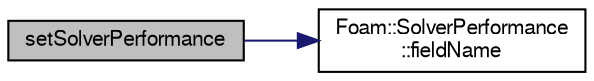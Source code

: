 digraph "setSolverPerformance"
{
  bgcolor="transparent";
  edge [fontname="FreeSans",fontsize="10",labelfontname="FreeSans",labelfontsize="10"];
  node [fontname="FreeSans",fontsize="10",shape=record];
  rankdir="LR";
  Node1 [label="setSolverPerformance",height=0.2,width=0.4,color="black", fillcolor="grey75", style="filled" fontcolor="black"];
  Node1 -> Node2 [color="midnightblue",fontsize="10",style="solid",fontname="FreeSans"];
  Node2 [label="Foam::SolverPerformance\l::fieldName",height=0.2,width=0.4,color="black",URL="$a02314.html#a074540ca22ec16e716d95b4be8dd6f97",tooltip="Return field name. "];
}
